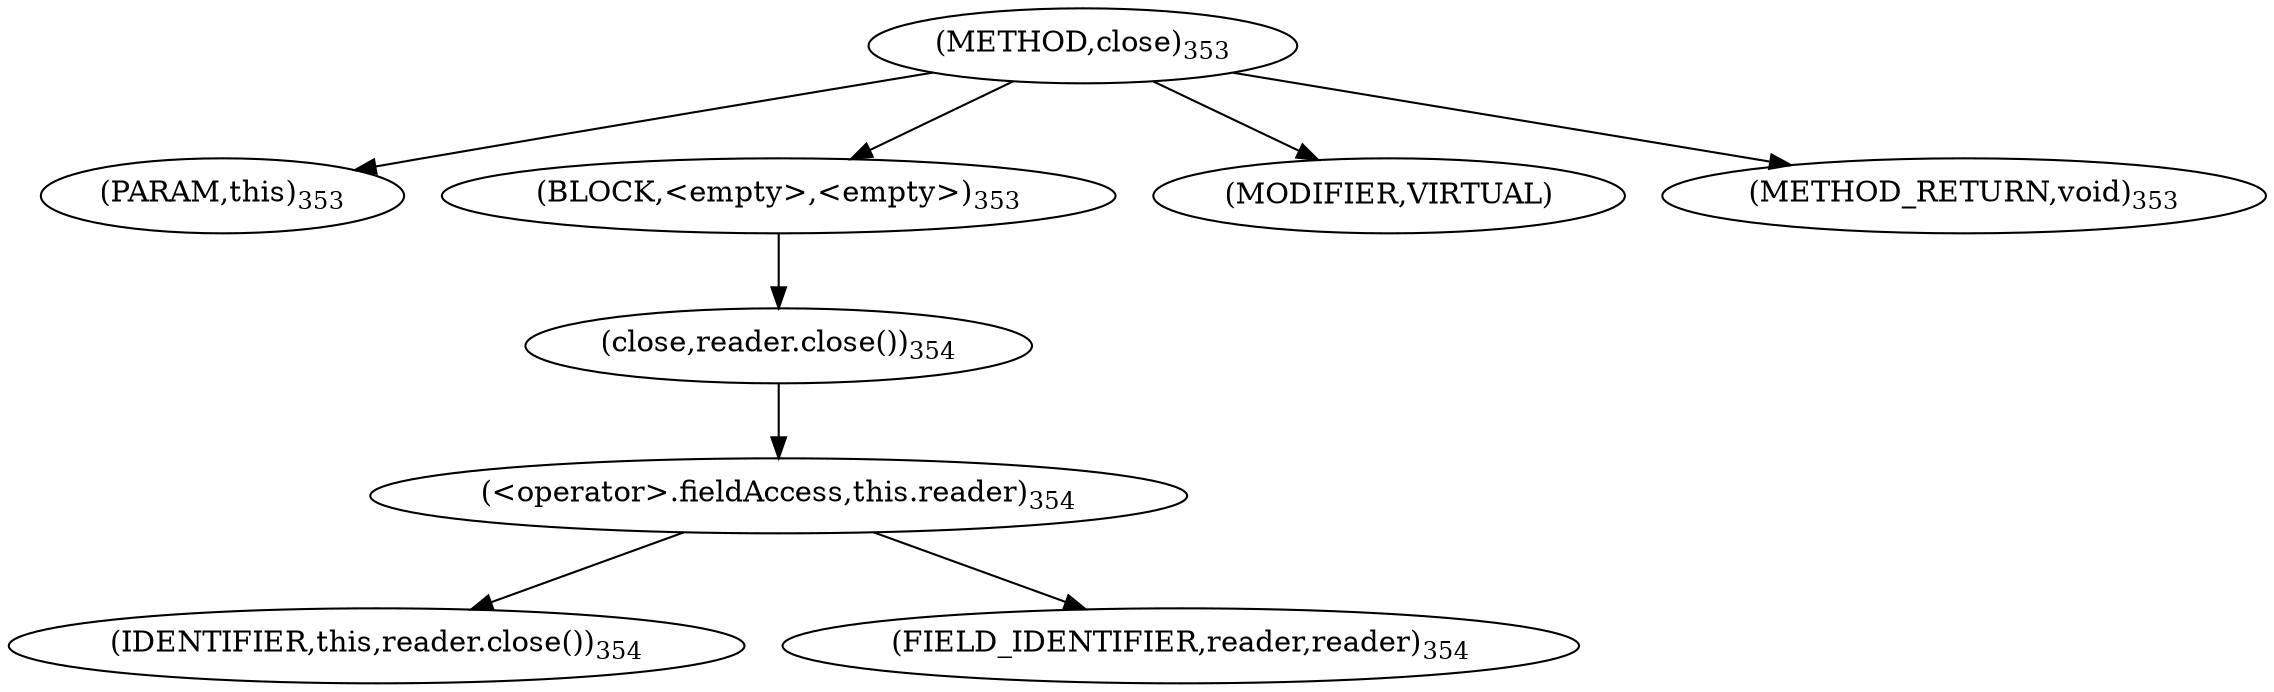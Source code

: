 digraph "close" {  
"848" [label = <(METHOD,close)<SUB>353</SUB>> ]
"849" [label = <(PARAM,this)<SUB>353</SUB>> ]
"850" [label = <(BLOCK,&lt;empty&gt;,&lt;empty&gt;)<SUB>353</SUB>> ]
"851" [label = <(close,reader.close())<SUB>354</SUB>> ]
"852" [label = <(&lt;operator&gt;.fieldAccess,this.reader)<SUB>354</SUB>> ]
"853" [label = <(IDENTIFIER,this,reader.close())<SUB>354</SUB>> ]
"854" [label = <(FIELD_IDENTIFIER,reader,reader)<SUB>354</SUB>> ]
"855" [label = <(MODIFIER,VIRTUAL)> ]
"856" [label = <(METHOD_RETURN,void)<SUB>353</SUB>> ]
  "848" -> "849" 
  "848" -> "850" 
  "848" -> "855" 
  "848" -> "856" 
  "850" -> "851" 
  "851" -> "852" 
  "852" -> "853" 
  "852" -> "854" 
}
